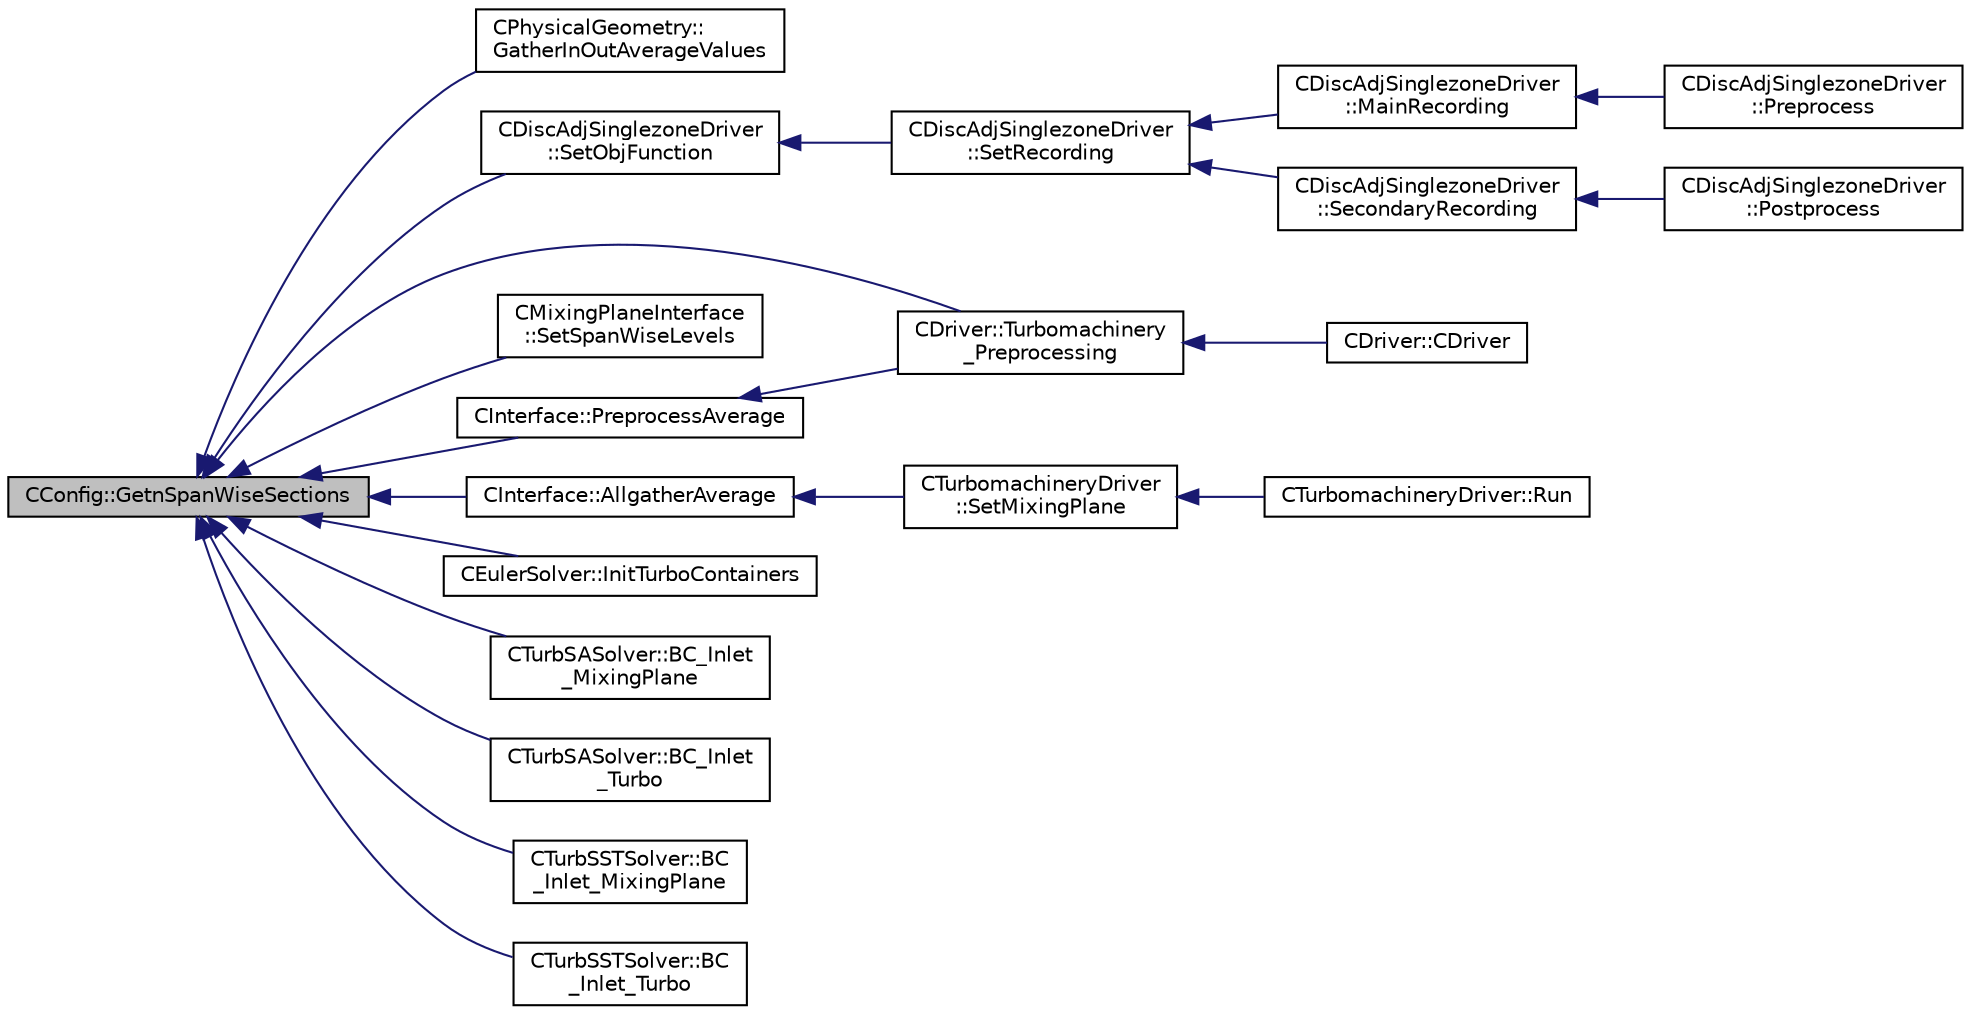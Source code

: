 digraph "CConfig::GetnSpanWiseSections"
{
  edge [fontname="Helvetica",fontsize="10",labelfontname="Helvetica",labelfontsize="10"];
  node [fontname="Helvetica",fontsize="10",shape=record];
  rankdir="LR";
  Node9549 [label="CConfig::GetnSpanWiseSections",height=0.2,width=0.4,color="black", fillcolor="grey75", style="filled", fontcolor="black"];
  Node9549 -> Node9550 [dir="back",color="midnightblue",fontsize="10",style="solid",fontname="Helvetica"];
  Node9550 [label="CPhysicalGeometry::\lGatherInOutAverageValues",height=0.2,width=0.4,color="black", fillcolor="white", style="filled",URL="$class_c_physical_geometry.html#a217e5337523ba85579c8a3d209bf25d9",tooltip="Set turbo boundary vertex. "];
  Node9549 -> Node9551 [dir="back",color="midnightblue",fontsize="10",style="solid",fontname="Helvetica"];
  Node9551 [label="CDiscAdjSinglezoneDriver\l::SetObjFunction",height=0.2,width=0.4,color="black", fillcolor="white", style="filled",URL="$class_c_disc_adj_singlezone_driver.html#aea0513ac808106c6a92be610b3b17a6a",tooltip="Set the objective function. "];
  Node9551 -> Node9552 [dir="back",color="midnightblue",fontsize="10",style="solid",fontname="Helvetica"];
  Node9552 [label="CDiscAdjSinglezoneDriver\l::SetRecording",height=0.2,width=0.4,color="black", fillcolor="white", style="filled",URL="$class_c_disc_adj_singlezone_driver.html#a7e519f0f189a3a102b0630edaaa9d233",tooltip="Record one iteration of a flow iteration in within multiple zones. "];
  Node9552 -> Node9553 [dir="back",color="midnightblue",fontsize="10",style="solid",fontname="Helvetica"];
  Node9553 [label="CDiscAdjSinglezoneDriver\l::MainRecording",height=0.2,width=0.4,color="black", fillcolor="white", style="filled",URL="$class_c_disc_adj_singlezone_driver.html#af4087bc4859a336b67555336d8f28aaf",tooltip="Record the main computational path. "];
  Node9553 -> Node9554 [dir="back",color="midnightblue",fontsize="10",style="solid",fontname="Helvetica"];
  Node9554 [label="CDiscAdjSinglezoneDriver\l::Preprocess",height=0.2,width=0.4,color="black", fillcolor="white", style="filled",URL="$class_c_disc_adj_singlezone_driver.html#a2d0785572312526d0bd695a14dd405f2",tooltip="Preprocess the single-zone iteration. "];
  Node9552 -> Node9555 [dir="back",color="midnightblue",fontsize="10",style="solid",fontname="Helvetica"];
  Node9555 [label="CDiscAdjSinglezoneDriver\l::SecondaryRecording",height=0.2,width=0.4,color="black", fillcolor="white", style="filled",URL="$class_c_disc_adj_singlezone_driver.html#ad328a74dd89ed2e335b22c4bf2b53cb0",tooltip="Record the secondary computational path. "];
  Node9555 -> Node9556 [dir="back",color="midnightblue",fontsize="10",style="solid",fontname="Helvetica"];
  Node9556 [label="CDiscAdjSinglezoneDriver\l::Postprocess",height=0.2,width=0.4,color="black", fillcolor="white", style="filled",URL="$class_c_disc_adj_singlezone_driver.html#af0ac923c07d86674b252c28df9a115da",tooltip="Postprocess the adjoint iteration for ZONE_0. "];
  Node9549 -> Node9557 [dir="back",color="midnightblue",fontsize="10",style="solid",fontname="Helvetica"];
  Node9557 [label="CDriver::Turbomachinery\l_Preprocessing",height=0.2,width=0.4,color="black", fillcolor="white", style="filled",URL="$class_c_driver.html#a9189caa3851cae4f1c52d5a7a00e5b27",tooltip="Initiate value for static mesh movement such as the gridVel for the ROTATING frame. "];
  Node9557 -> Node9558 [dir="back",color="midnightblue",fontsize="10",style="solid",fontname="Helvetica"];
  Node9558 [label="CDriver::CDriver",height=0.2,width=0.4,color="black", fillcolor="white", style="filled",URL="$class_c_driver.html#a3fca4a013a6efa9bbb38fe78a86b5f3d",tooltip="Constructor of the class. "];
  Node9549 -> Node9559 [dir="back",color="midnightblue",fontsize="10",style="solid",fontname="Helvetica"];
  Node9559 [label="CMixingPlaneInterface\l::SetSpanWiseLevels",height=0.2,width=0.4,color="black", fillcolor="white", style="filled",URL="$class_c_mixing_plane_interface.html#aa114ebc85ffe8a1287a97d56e7ee4dac",tooltip="Initialize quantities for spanwise sections for interpolation. "];
  Node9549 -> Node9560 [dir="back",color="midnightblue",fontsize="10",style="solid",fontname="Helvetica"];
  Node9560 [label="CInterface::PreprocessAverage",height=0.2,width=0.4,color="black", fillcolor="white", style="filled",URL="$class_c_interface.html#afeec706802639636cbfeddbb1c7a5af5",tooltip="Transfer pre-processing for the mixing plane inteface. "];
  Node9560 -> Node9557 [dir="back",color="midnightblue",fontsize="10",style="solid",fontname="Helvetica"];
  Node9549 -> Node9561 [dir="back",color="midnightblue",fontsize="10",style="solid",fontname="Helvetica"];
  Node9561 [label="CInterface::AllgatherAverage",height=0.2,width=0.4,color="black", fillcolor="white", style="filled",URL="$class_c_interface.html#acd81c9bcb7314ccfa0b5b4f1e9fdb1e5",tooltip="Interpolate data and scatter it into different processors, for matching meshes. "];
  Node9561 -> Node9562 [dir="back",color="midnightblue",fontsize="10",style="solid",fontname="Helvetica"];
  Node9562 [label="CTurbomachineryDriver\l::SetMixingPlane",height=0.2,width=0.4,color="black", fillcolor="white", style="filled",URL="$class_c_turbomachinery_driver.html#af126a06c5430c9b7b75ca876fdb96a4f",tooltip="Set Mixing Plane interface within multiple zones. "];
  Node9562 -> Node9563 [dir="back",color="midnightblue",fontsize="10",style="solid",fontname="Helvetica"];
  Node9563 [label="CTurbomachineryDriver::Run",height=0.2,width=0.4,color="black", fillcolor="white", style="filled",URL="$class_c_turbomachinery_driver.html#a4c5a1aaddfe1130684fbcdcacd7eb83f",tooltip="Run a single iteration of the physics within multiple zones. "];
  Node9549 -> Node9564 [dir="back",color="midnightblue",fontsize="10",style="solid",fontname="Helvetica"];
  Node9564 [label="CEulerSolver::InitTurboContainers",height=0.2,width=0.4,color="black", fillcolor="white", style="filled",URL="$class_c_euler_solver.html#a4ad866d7431d69fba0a8bc491014f264",tooltip="Initilize turbo containers. "];
  Node9549 -> Node9565 [dir="back",color="midnightblue",fontsize="10",style="solid",fontname="Helvetica"];
  Node9565 [label="CTurbSASolver::BC_Inlet\l_MixingPlane",height=0.2,width=0.4,color="black", fillcolor="white", style="filled",URL="$class_c_turb_s_a_solver.html#a75c50cab5888e913ea59dd03c23be8e6",tooltip="Impose the inlet boundary condition. "];
  Node9549 -> Node9566 [dir="back",color="midnightblue",fontsize="10",style="solid",fontname="Helvetica"];
  Node9566 [label="CTurbSASolver::BC_Inlet\l_Turbo",height=0.2,width=0.4,color="black", fillcolor="white", style="filled",URL="$class_c_turb_s_a_solver.html#a2e05ecc017b2b3716bfc6728e4a734e8",tooltip="Impose the inlet boundary condition. "];
  Node9549 -> Node9567 [dir="back",color="midnightblue",fontsize="10",style="solid",fontname="Helvetica"];
  Node9567 [label="CTurbSSTSolver::BC\l_Inlet_MixingPlane",height=0.2,width=0.4,color="black", fillcolor="white", style="filled",URL="$class_c_turb_s_s_t_solver.html#a76eebd24fcfc25255c3089f2b1a9acbd",tooltip="Impose the inlet boundary condition. "];
  Node9549 -> Node9568 [dir="back",color="midnightblue",fontsize="10",style="solid",fontname="Helvetica"];
  Node9568 [label="CTurbSSTSolver::BC\l_Inlet_Turbo",height=0.2,width=0.4,color="black", fillcolor="white", style="filled",URL="$class_c_turb_s_s_t_solver.html#a8957c42841a00d3880fb5886e2f4de3c",tooltip="Impose the inlet boundary condition. "];
}
